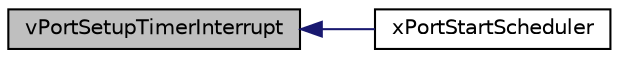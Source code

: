 digraph "vPortSetupTimerInterrupt"
{
  edge [fontname="Helvetica",fontsize="10",labelfontname="Helvetica",labelfontsize="10"];
  node [fontname="Helvetica",fontsize="10",shape=record];
  rankdir="LR";
  Node14 [label="vPortSetupTimerInterrupt",height=0.2,width=0.4,color="black", fillcolor="grey75", style="filled", fontcolor="black"];
  Node14 -> Node15 [dir="back",color="midnightblue",fontsize="10",style="solid",fontname="Helvetica"];
  Node15 [label="xPortStartScheduler",height=0.2,width=0.4,color="black", fillcolor="white", style="filled",URL="$_a_r_m___c_m0_2port_8c.html#ade5a8c6666e7413a0355cc252029c5c6"];
}
